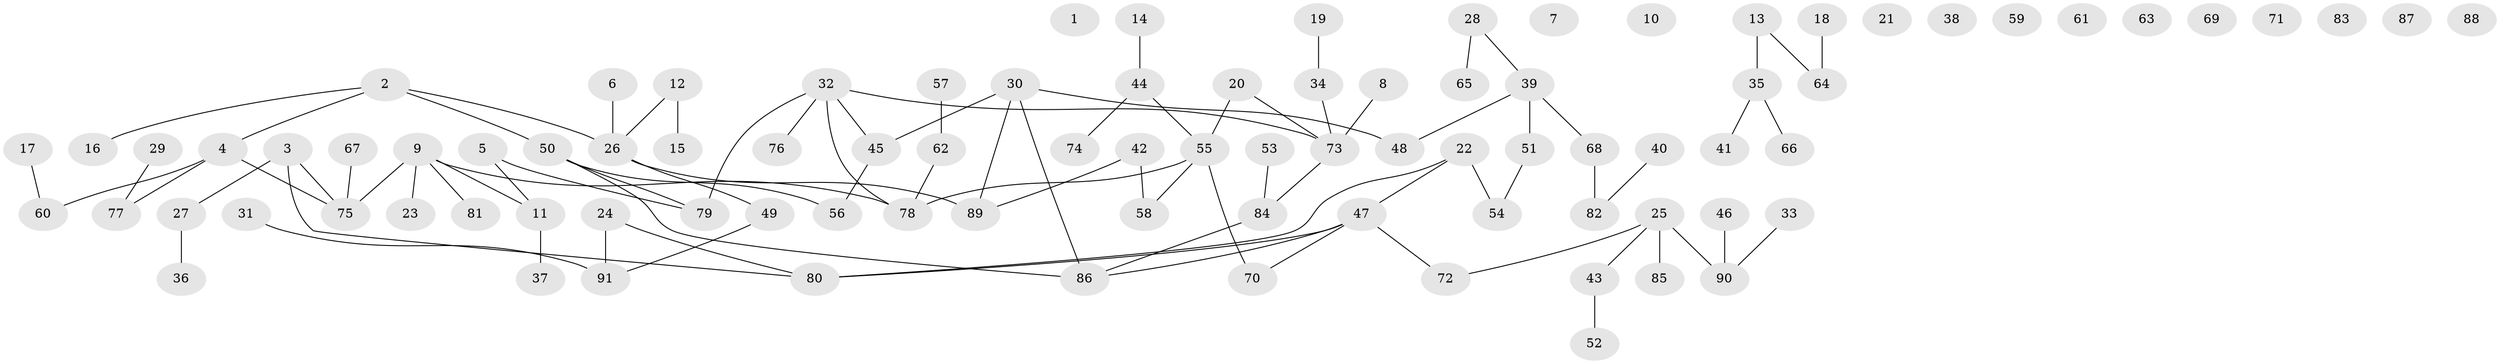 // Generated by graph-tools (version 1.1) at 2025/13/03/09/25 04:13:07]
// undirected, 91 vertices, 89 edges
graph export_dot {
graph [start="1"]
  node [color=gray90,style=filled];
  1;
  2;
  3;
  4;
  5;
  6;
  7;
  8;
  9;
  10;
  11;
  12;
  13;
  14;
  15;
  16;
  17;
  18;
  19;
  20;
  21;
  22;
  23;
  24;
  25;
  26;
  27;
  28;
  29;
  30;
  31;
  32;
  33;
  34;
  35;
  36;
  37;
  38;
  39;
  40;
  41;
  42;
  43;
  44;
  45;
  46;
  47;
  48;
  49;
  50;
  51;
  52;
  53;
  54;
  55;
  56;
  57;
  58;
  59;
  60;
  61;
  62;
  63;
  64;
  65;
  66;
  67;
  68;
  69;
  70;
  71;
  72;
  73;
  74;
  75;
  76;
  77;
  78;
  79;
  80;
  81;
  82;
  83;
  84;
  85;
  86;
  87;
  88;
  89;
  90;
  91;
  2 -- 4;
  2 -- 16;
  2 -- 26;
  2 -- 50;
  3 -- 27;
  3 -- 75;
  3 -- 80;
  4 -- 60;
  4 -- 75;
  4 -- 77;
  5 -- 11;
  5 -- 79;
  6 -- 26;
  8 -- 73;
  9 -- 11;
  9 -- 23;
  9 -- 75;
  9 -- 78;
  9 -- 81;
  11 -- 37;
  12 -- 15;
  12 -- 26;
  13 -- 35;
  13 -- 64;
  14 -- 44;
  17 -- 60;
  18 -- 64;
  19 -- 34;
  20 -- 55;
  20 -- 73;
  22 -- 47;
  22 -- 54;
  22 -- 80;
  24 -- 80;
  24 -- 91;
  25 -- 43;
  25 -- 72;
  25 -- 85;
  25 -- 90;
  26 -- 49;
  26 -- 89;
  27 -- 36;
  28 -- 39;
  28 -- 65;
  29 -- 77;
  30 -- 45;
  30 -- 48;
  30 -- 86;
  30 -- 89;
  31 -- 91;
  32 -- 45;
  32 -- 73;
  32 -- 76;
  32 -- 78;
  32 -- 79;
  33 -- 90;
  34 -- 73;
  35 -- 41;
  35 -- 66;
  39 -- 48;
  39 -- 51;
  39 -- 68;
  40 -- 82;
  42 -- 58;
  42 -- 89;
  43 -- 52;
  44 -- 55;
  44 -- 74;
  45 -- 56;
  46 -- 90;
  47 -- 70;
  47 -- 72;
  47 -- 80;
  47 -- 86;
  49 -- 91;
  50 -- 56;
  50 -- 79;
  50 -- 86;
  51 -- 54;
  53 -- 84;
  55 -- 58;
  55 -- 70;
  55 -- 78;
  57 -- 62;
  62 -- 78;
  67 -- 75;
  68 -- 82;
  73 -- 84;
  84 -- 86;
}
